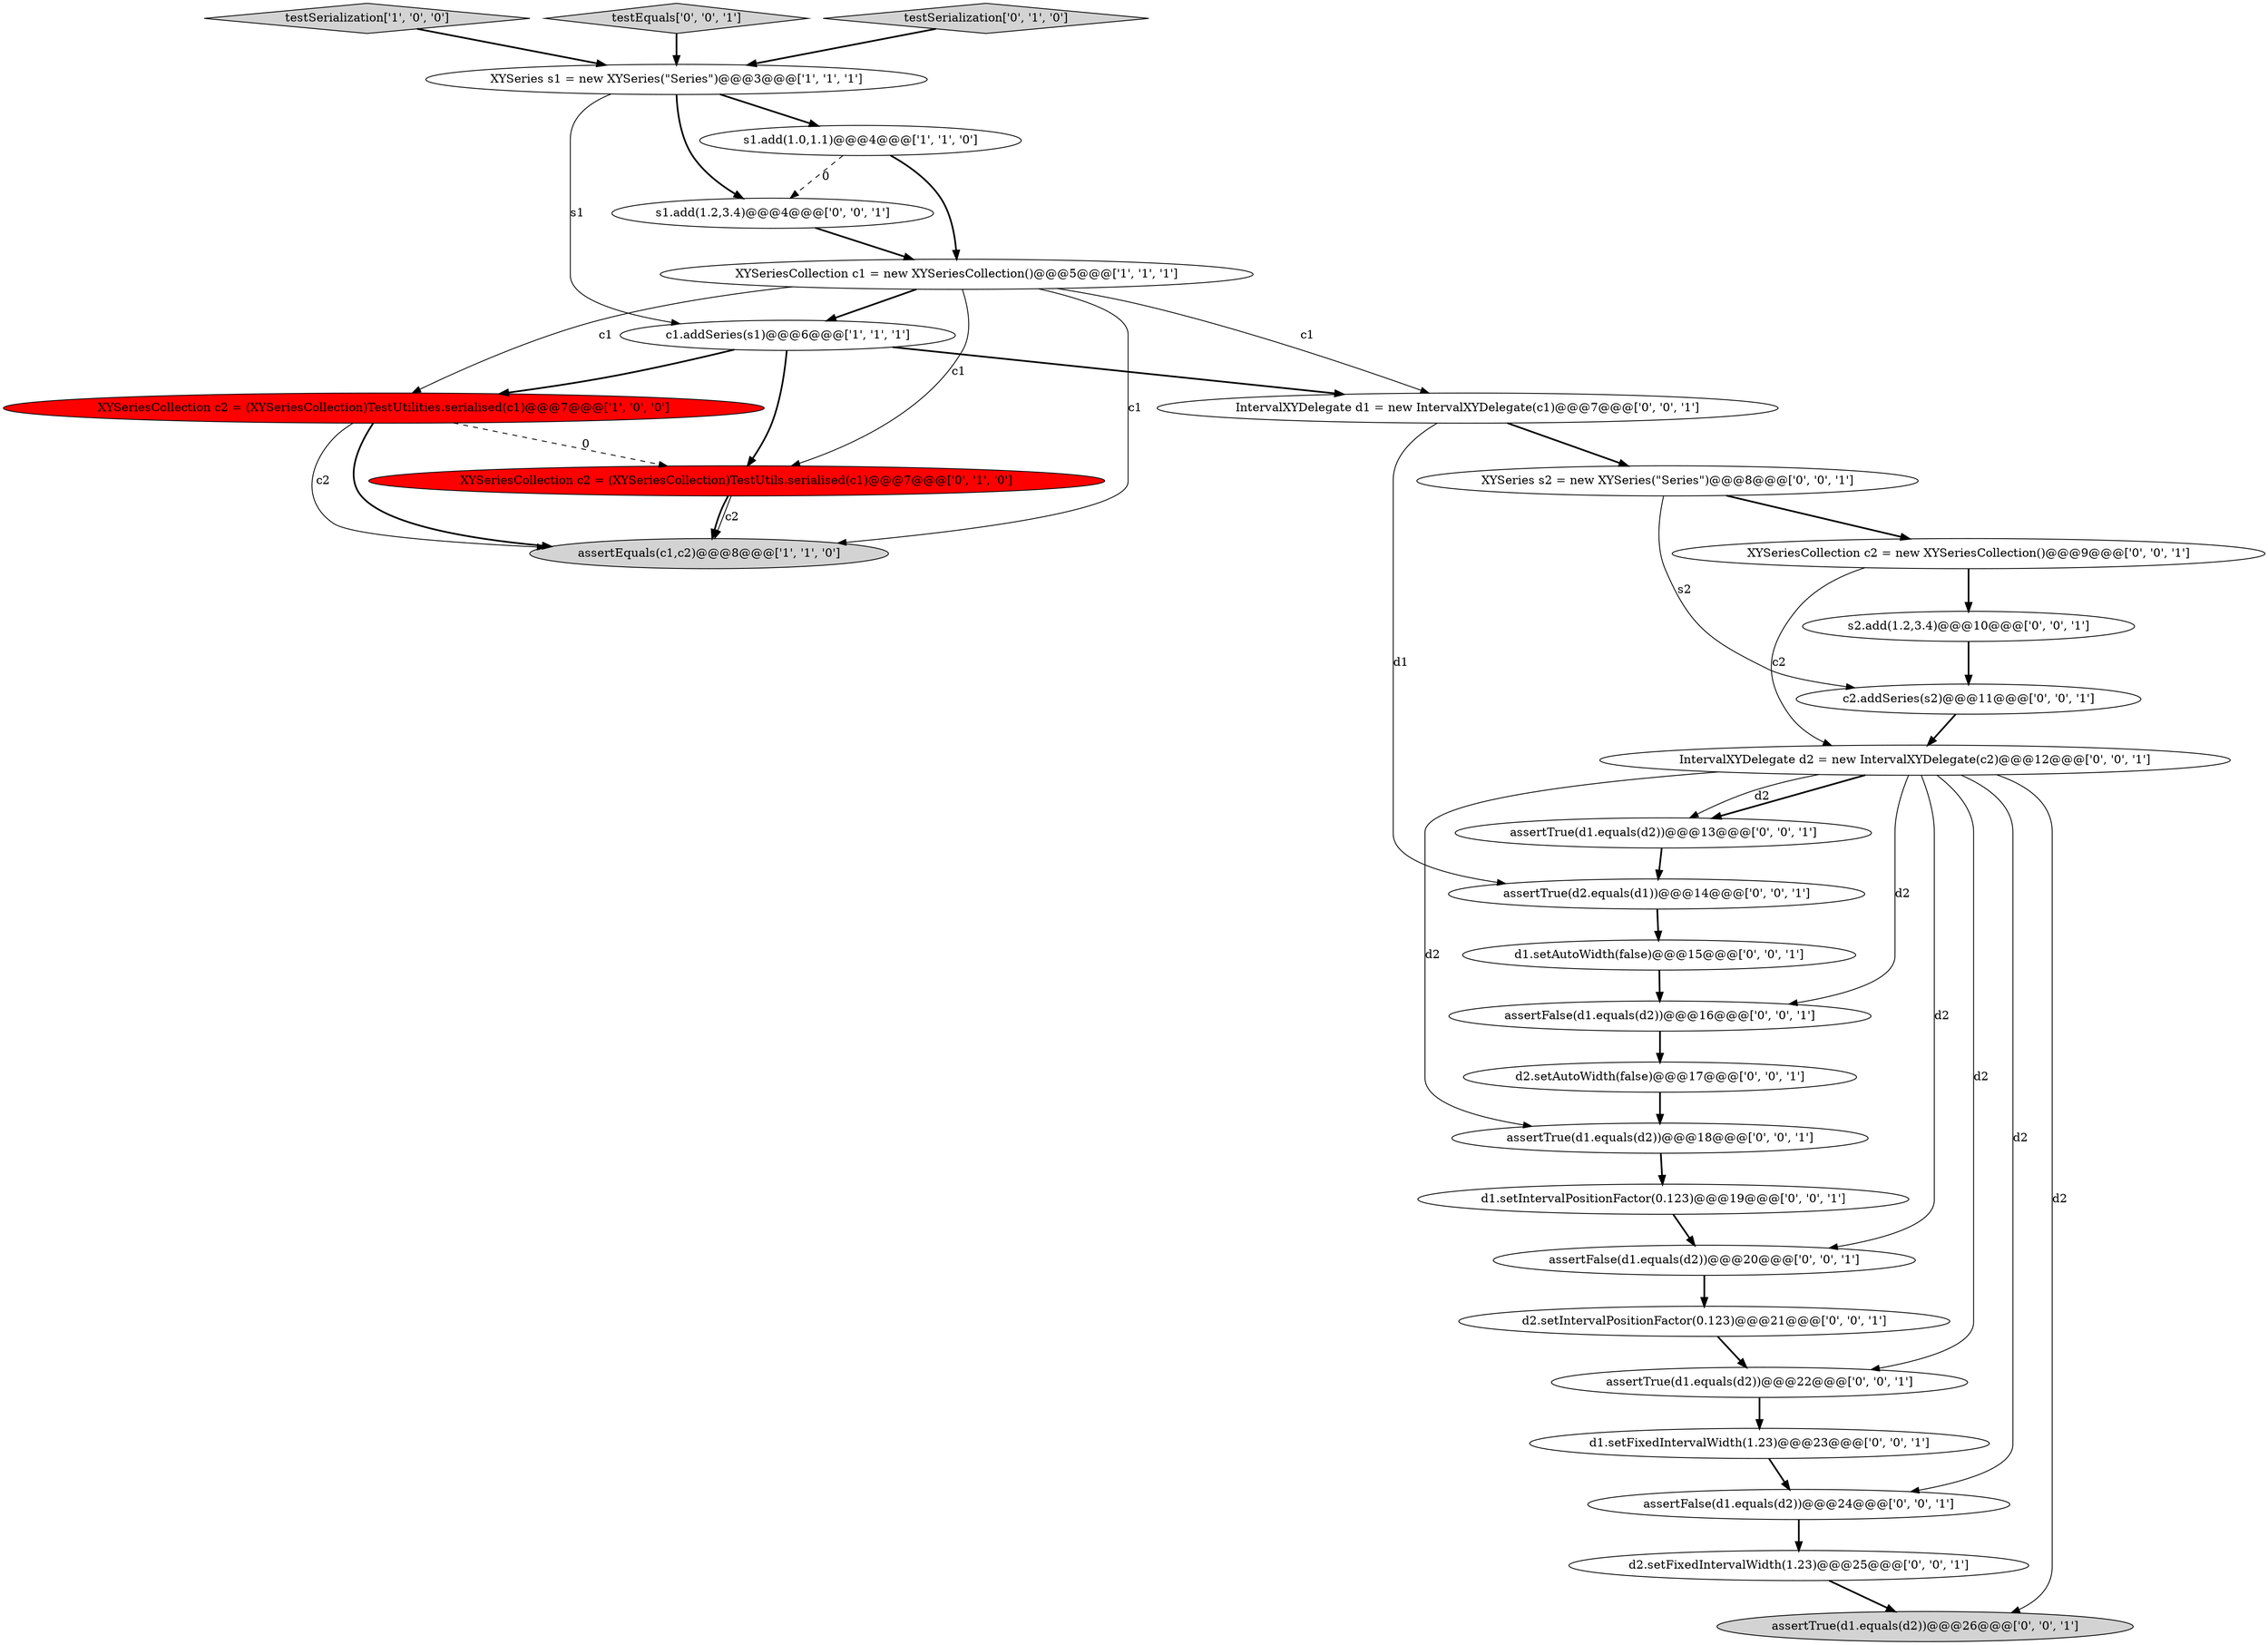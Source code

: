 digraph {
7 [style = filled, label = "XYSeriesCollection c2 = (XYSeriesCollection)TestUtils.serialised(c1)@@@7@@@['0', '1', '0']", fillcolor = red, shape = ellipse image = "AAA1AAABBB2BBB"];
22 [style = filled, label = "s1.add(1.2,3.4)@@@4@@@['0', '0', '1']", fillcolor = white, shape = ellipse image = "AAA0AAABBB3BBB"];
1 [style = filled, label = "testSerialization['1', '0', '0']", fillcolor = lightgray, shape = diamond image = "AAA0AAABBB1BBB"];
15 [style = filled, label = "XYSeriesCollection c2 = new XYSeriesCollection()@@@9@@@['0', '0', '1']", fillcolor = white, shape = ellipse image = "AAA0AAABBB3BBB"];
19 [style = filled, label = "IntervalXYDelegate d1 = new IntervalXYDelegate(c1)@@@7@@@['0', '0', '1']", fillcolor = white, shape = ellipse image = "AAA0AAABBB3BBB"];
20 [style = filled, label = "IntervalXYDelegate d2 = new IntervalXYDelegate(c2)@@@12@@@['0', '0', '1']", fillcolor = white, shape = ellipse image = "AAA0AAABBB3BBB"];
13 [style = filled, label = "d1.setIntervalPositionFactor(0.123)@@@19@@@['0', '0', '1']", fillcolor = white, shape = ellipse image = "AAA0AAABBB3BBB"];
25 [style = filled, label = "d2.setAutoWidth(false)@@@17@@@['0', '0', '1']", fillcolor = white, shape = ellipse image = "AAA0AAABBB3BBB"];
9 [style = filled, label = "testEquals['0', '0', '1']", fillcolor = lightgray, shape = diamond image = "AAA0AAABBB3BBB"];
11 [style = filled, label = "assertFalse(d1.equals(d2))@@@24@@@['0', '0', '1']", fillcolor = white, shape = ellipse image = "AAA0AAABBB3BBB"];
21 [style = filled, label = "assertTrue(d1.equals(d2))@@@13@@@['0', '0', '1']", fillcolor = white, shape = ellipse image = "AAA0AAABBB3BBB"];
28 [style = filled, label = "assertFalse(d1.equals(d2))@@@20@@@['0', '0', '1']", fillcolor = white, shape = ellipse image = "AAA0AAABBB3BBB"];
10 [style = filled, label = "d1.setAutoWidth(false)@@@15@@@['0', '0', '1']", fillcolor = white, shape = ellipse image = "AAA0AAABBB3BBB"];
2 [style = filled, label = "XYSeriesCollection c2 = (XYSeriesCollection)TestUtilities.serialised(c1)@@@7@@@['1', '0', '0']", fillcolor = red, shape = ellipse image = "AAA1AAABBB1BBB"];
16 [style = filled, label = "c2.addSeries(s2)@@@11@@@['0', '0', '1']", fillcolor = white, shape = ellipse image = "AAA0AAABBB3BBB"];
18 [style = filled, label = "d1.setFixedIntervalWidth(1.23)@@@23@@@['0', '0', '1']", fillcolor = white, shape = ellipse image = "AAA0AAABBB3BBB"];
27 [style = filled, label = "assertFalse(d1.equals(d2))@@@16@@@['0', '0', '1']", fillcolor = white, shape = ellipse image = "AAA0AAABBB3BBB"];
17 [style = filled, label = "s2.add(1.2,3.4)@@@10@@@['0', '0', '1']", fillcolor = white, shape = ellipse image = "AAA0AAABBB3BBB"];
24 [style = filled, label = "XYSeries s2 = new XYSeries(\"Series\")@@@8@@@['0', '0', '1']", fillcolor = white, shape = ellipse image = "AAA0AAABBB3BBB"];
5 [style = filled, label = "assertEquals(c1,c2)@@@8@@@['1', '1', '0']", fillcolor = lightgray, shape = ellipse image = "AAA0AAABBB1BBB"];
30 [style = filled, label = "d2.setIntervalPositionFactor(0.123)@@@21@@@['0', '0', '1']", fillcolor = white, shape = ellipse image = "AAA0AAABBB3BBB"];
23 [style = filled, label = "assertTrue(d2.equals(d1))@@@14@@@['0', '0', '1']", fillcolor = white, shape = ellipse image = "AAA0AAABBB3BBB"];
3 [style = filled, label = "s1.add(1.0,1.1)@@@4@@@['1', '1', '0']", fillcolor = white, shape = ellipse image = "AAA0AAABBB1BBB"];
29 [style = filled, label = "d2.setFixedIntervalWidth(1.23)@@@25@@@['0', '0', '1']", fillcolor = white, shape = ellipse image = "AAA0AAABBB3BBB"];
12 [style = filled, label = "assertTrue(d1.equals(d2))@@@26@@@['0', '0', '1']", fillcolor = lightgray, shape = ellipse image = "AAA0AAABBB3BBB"];
14 [style = filled, label = "assertTrue(d1.equals(d2))@@@22@@@['0', '0', '1']", fillcolor = white, shape = ellipse image = "AAA0AAABBB3BBB"];
26 [style = filled, label = "assertTrue(d1.equals(d2))@@@18@@@['0', '0', '1']", fillcolor = white, shape = ellipse image = "AAA0AAABBB3BBB"];
4 [style = filled, label = "XYSeries s1 = new XYSeries(\"Series\")@@@3@@@['1', '1', '1']", fillcolor = white, shape = ellipse image = "AAA0AAABBB1BBB"];
6 [style = filled, label = "c1.addSeries(s1)@@@6@@@['1', '1', '1']", fillcolor = white, shape = ellipse image = "AAA0AAABBB1BBB"];
8 [style = filled, label = "testSerialization['0', '1', '0']", fillcolor = lightgray, shape = diamond image = "AAA0AAABBB2BBB"];
0 [style = filled, label = "XYSeriesCollection c1 = new XYSeriesCollection()@@@5@@@['1', '1', '1']", fillcolor = white, shape = ellipse image = "AAA0AAABBB1BBB"];
4->3 [style = bold, label=""];
1->4 [style = bold, label=""];
7->5 [style = solid, label="c2"];
24->16 [style = solid, label="s2"];
20->26 [style = solid, label="d2"];
28->30 [style = bold, label=""];
0->6 [style = bold, label=""];
10->27 [style = bold, label=""];
9->4 [style = bold, label=""];
18->11 [style = bold, label=""];
11->29 [style = bold, label=""];
20->12 [style = solid, label="d2"];
6->19 [style = bold, label=""];
0->5 [style = solid, label="c1"];
20->14 [style = solid, label="d2"];
2->5 [style = solid, label="c2"];
3->22 [style = dashed, label="0"];
2->7 [style = dashed, label="0"];
15->20 [style = solid, label="c2"];
26->13 [style = bold, label=""];
3->0 [style = bold, label=""];
20->27 [style = solid, label="d2"];
20->28 [style = solid, label="d2"];
19->24 [style = bold, label=""];
6->2 [style = bold, label=""];
20->21 [style = bold, label=""];
15->17 [style = bold, label=""];
7->5 [style = bold, label=""];
29->12 [style = bold, label=""];
0->19 [style = solid, label="c1"];
22->0 [style = bold, label=""];
20->11 [style = solid, label="d2"];
0->7 [style = solid, label="c1"];
4->6 [style = solid, label="s1"];
25->26 [style = bold, label=""];
23->10 [style = bold, label=""];
19->23 [style = solid, label="d1"];
30->14 [style = bold, label=""];
20->21 [style = solid, label="d2"];
14->18 [style = bold, label=""];
8->4 [style = bold, label=""];
13->28 [style = bold, label=""];
6->7 [style = bold, label=""];
16->20 [style = bold, label=""];
21->23 [style = bold, label=""];
0->2 [style = solid, label="c1"];
4->22 [style = bold, label=""];
27->25 [style = bold, label=""];
17->16 [style = bold, label=""];
2->5 [style = bold, label=""];
24->15 [style = bold, label=""];
}
